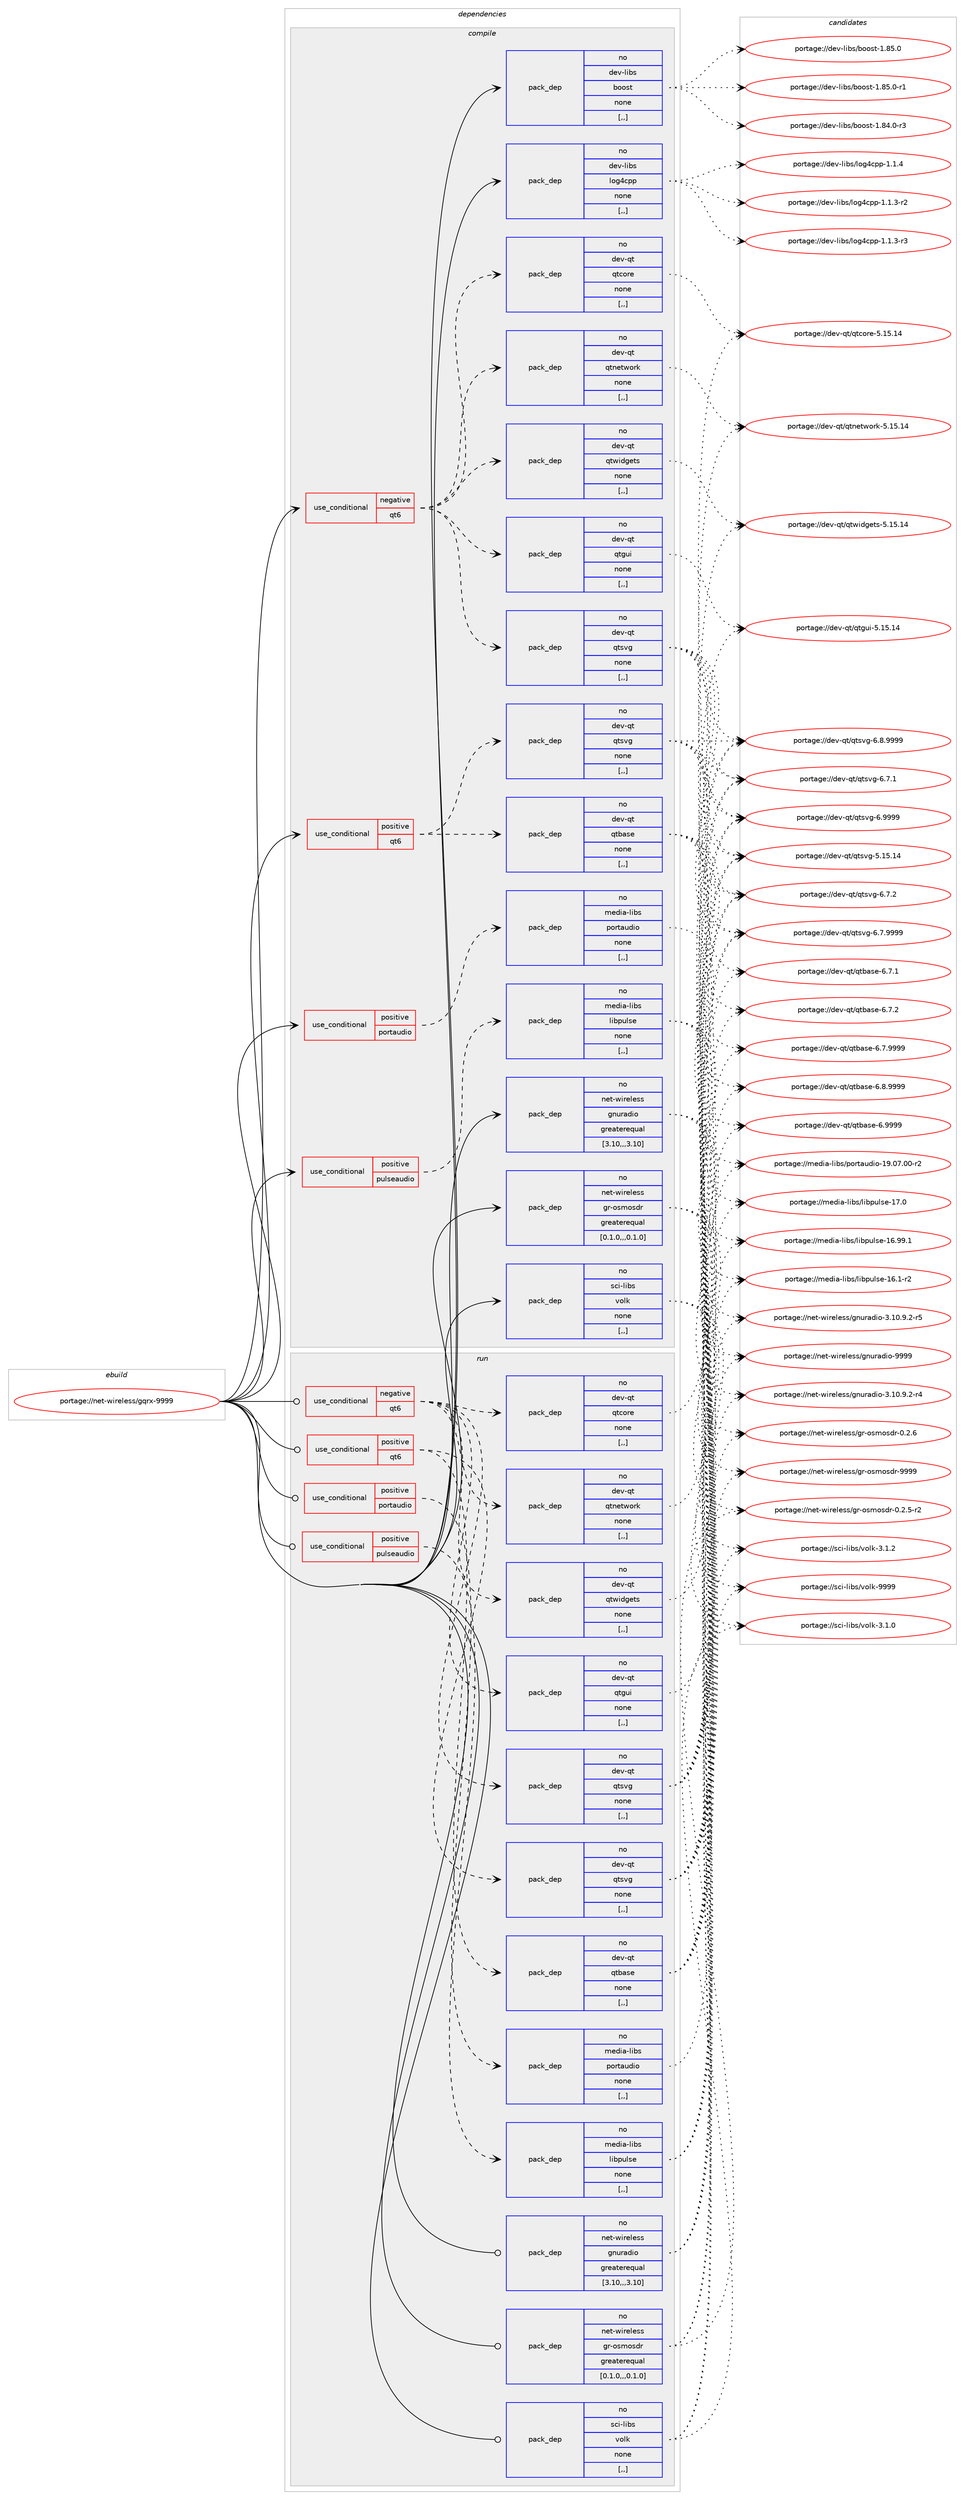 digraph prolog {

# *************
# Graph options
# *************

newrank=true;
concentrate=true;
compound=true;
graph [rankdir=LR,fontname=Helvetica,fontsize=10,ranksep=1.5];#, ranksep=2.5, nodesep=0.2];
edge  [arrowhead=vee];
node  [fontname=Helvetica,fontsize=10];

# **********
# The ebuild
# **********

subgraph cluster_leftcol {
color=gray;
rank=same;
label=<<i>ebuild</i>>;
id [label="portage://net-wireless/gqrx-9999", color=red, width=4, href="../net-wireless/gqrx-9999.svg"];
}

# ****************
# The dependencies
# ****************

subgraph cluster_midcol {
color=gray;
label=<<i>dependencies</i>>;
subgraph cluster_compile {
fillcolor="#eeeeee";
style=filled;
label=<<i>compile</i>>;
subgraph cond100540 {
dependency379922 [label=<<TABLE BORDER="0" CELLBORDER="1" CELLSPACING="0" CELLPADDING="4"><TR><TD ROWSPAN="3" CELLPADDING="10">use_conditional</TD></TR><TR><TD>negative</TD></TR><TR><TD>qt6</TD></TR></TABLE>>, shape=none, color=red];
subgraph pack276640 {
dependency379923 [label=<<TABLE BORDER="0" CELLBORDER="1" CELLSPACING="0" CELLPADDING="4" WIDTH="220"><TR><TD ROWSPAN="6" CELLPADDING="30">pack_dep</TD></TR><TR><TD WIDTH="110">no</TD></TR><TR><TD>dev-qt</TD></TR><TR><TD>qtcore</TD></TR><TR><TD>none</TD></TR><TR><TD>[,,]</TD></TR></TABLE>>, shape=none, color=blue];
}
dependency379922:e -> dependency379923:w [weight=20,style="dashed",arrowhead="vee"];
subgraph pack276641 {
dependency379924 [label=<<TABLE BORDER="0" CELLBORDER="1" CELLSPACING="0" CELLPADDING="4" WIDTH="220"><TR><TD ROWSPAN="6" CELLPADDING="30">pack_dep</TD></TR><TR><TD WIDTH="110">no</TD></TR><TR><TD>dev-qt</TD></TR><TR><TD>qtgui</TD></TR><TR><TD>none</TD></TR><TR><TD>[,,]</TD></TR></TABLE>>, shape=none, color=blue];
}
dependency379922:e -> dependency379924:w [weight=20,style="dashed",arrowhead="vee"];
subgraph pack276642 {
dependency379925 [label=<<TABLE BORDER="0" CELLBORDER="1" CELLSPACING="0" CELLPADDING="4" WIDTH="220"><TR><TD ROWSPAN="6" CELLPADDING="30">pack_dep</TD></TR><TR><TD WIDTH="110">no</TD></TR><TR><TD>dev-qt</TD></TR><TR><TD>qtnetwork</TD></TR><TR><TD>none</TD></TR><TR><TD>[,,]</TD></TR></TABLE>>, shape=none, color=blue];
}
dependency379922:e -> dependency379925:w [weight=20,style="dashed",arrowhead="vee"];
subgraph pack276643 {
dependency379926 [label=<<TABLE BORDER="0" CELLBORDER="1" CELLSPACING="0" CELLPADDING="4" WIDTH="220"><TR><TD ROWSPAN="6" CELLPADDING="30">pack_dep</TD></TR><TR><TD WIDTH="110">no</TD></TR><TR><TD>dev-qt</TD></TR><TR><TD>qtsvg</TD></TR><TR><TD>none</TD></TR><TR><TD>[,,]</TD></TR></TABLE>>, shape=none, color=blue];
}
dependency379922:e -> dependency379926:w [weight=20,style="dashed",arrowhead="vee"];
subgraph pack276644 {
dependency379927 [label=<<TABLE BORDER="0" CELLBORDER="1" CELLSPACING="0" CELLPADDING="4" WIDTH="220"><TR><TD ROWSPAN="6" CELLPADDING="30">pack_dep</TD></TR><TR><TD WIDTH="110">no</TD></TR><TR><TD>dev-qt</TD></TR><TR><TD>qtwidgets</TD></TR><TR><TD>none</TD></TR><TR><TD>[,,]</TD></TR></TABLE>>, shape=none, color=blue];
}
dependency379922:e -> dependency379927:w [weight=20,style="dashed",arrowhead="vee"];
}
id:e -> dependency379922:w [weight=20,style="solid",arrowhead="vee"];
subgraph cond100541 {
dependency379928 [label=<<TABLE BORDER="0" CELLBORDER="1" CELLSPACING="0" CELLPADDING="4"><TR><TD ROWSPAN="3" CELLPADDING="10">use_conditional</TD></TR><TR><TD>positive</TD></TR><TR><TD>portaudio</TD></TR></TABLE>>, shape=none, color=red];
subgraph pack276645 {
dependency379929 [label=<<TABLE BORDER="0" CELLBORDER="1" CELLSPACING="0" CELLPADDING="4" WIDTH="220"><TR><TD ROWSPAN="6" CELLPADDING="30">pack_dep</TD></TR><TR><TD WIDTH="110">no</TD></TR><TR><TD>media-libs</TD></TR><TR><TD>portaudio</TD></TR><TR><TD>none</TD></TR><TR><TD>[,,]</TD></TR></TABLE>>, shape=none, color=blue];
}
dependency379928:e -> dependency379929:w [weight=20,style="dashed",arrowhead="vee"];
}
id:e -> dependency379928:w [weight=20,style="solid",arrowhead="vee"];
subgraph cond100542 {
dependency379930 [label=<<TABLE BORDER="0" CELLBORDER="1" CELLSPACING="0" CELLPADDING="4"><TR><TD ROWSPAN="3" CELLPADDING="10">use_conditional</TD></TR><TR><TD>positive</TD></TR><TR><TD>pulseaudio</TD></TR></TABLE>>, shape=none, color=red];
subgraph pack276646 {
dependency379931 [label=<<TABLE BORDER="0" CELLBORDER="1" CELLSPACING="0" CELLPADDING="4" WIDTH="220"><TR><TD ROWSPAN="6" CELLPADDING="30">pack_dep</TD></TR><TR><TD WIDTH="110">no</TD></TR><TR><TD>media-libs</TD></TR><TR><TD>libpulse</TD></TR><TR><TD>none</TD></TR><TR><TD>[,,]</TD></TR></TABLE>>, shape=none, color=blue];
}
dependency379930:e -> dependency379931:w [weight=20,style="dashed",arrowhead="vee"];
}
id:e -> dependency379930:w [weight=20,style="solid",arrowhead="vee"];
subgraph cond100543 {
dependency379932 [label=<<TABLE BORDER="0" CELLBORDER="1" CELLSPACING="0" CELLPADDING="4"><TR><TD ROWSPAN="3" CELLPADDING="10">use_conditional</TD></TR><TR><TD>positive</TD></TR><TR><TD>qt6</TD></TR></TABLE>>, shape=none, color=red];
subgraph pack276647 {
dependency379933 [label=<<TABLE BORDER="0" CELLBORDER="1" CELLSPACING="0" CELLPADDING="4" WIDTH="220"><TR><TD ROWSPAN="6" CELLPADDING="30">pack_dep</TD></TR><TR><TD WIDTH="110">no</TD></TR><TR><TD>dev-qt</TD></TR><TR><TD>qtbase</TD></TR><TR><TD>none</TD></TR><TR><TD>[,,]</TD></TR></TABLE>>, shape=none, color=blue];
}
dependency379932:e -> dependency379933:w [weight=20,style="dashed",arrowhead="vee"];
subgraph pack276648 {
dependency379934 [label=<<TABLE BORDER="0" CELLBORDER="1" CELLSPACING="0" CELLPADDING="4" WIDTH="220"><TR><TD ROWSPAN="6" CELLPADDING="30">pack_dep</TD></TR><TR><TD WIDTH="110">no</TD></TR><TR><TD>dev-qt</TD></TR><TR><TD>qtsvg</TD></TR><TR><TD>none</TD></TR><TR><TD>[,,]</TD></TR></TABLE>>, shape=none, color=blue];
}
dependency379932:e -> dependency379934:w [weight=20,style="dashed",arrowhead="vee"];
}
id:e -> dependency379932:w [weight=20,style="solid",arrowhead="vee"];
subgraph pack276649 {
dependency379935 [label=<<TABLE BORDER="0" CELLBORDER="1" CELLSPACING="0" CELLPADDING="4" WIDTH="220"><TR><TD ROWSPAN="6" CELLPADDING="30">pack_dep</TD></TR><TR><TD WIDTH="110">no</TD></TR><TR><TD>dev-libs</TD></TR><TR><TD>boost</TD></TR><TR><TD>none</TD></TR><TR><TD>[,,]</TD></TR></TABLE>>, shape=none, color=blue];
}
id:e -> dependency379935:w [weight=20,style="solid",arrowhead="vee"];
subgraph pack276650 {
dependency379936 [label=<<TABLE BORDER="0" CELLBORDER="1" CELLSPACING="0" CELLPADDING="4" WIDTH="220"><TR><TD ROWSPAN="6" CELLPADDING="30">pack_dep</TD></TR><TR><TD WIDTH="110">no</TD></TR><TR><TD>dev-libs</TD></TR><TR><TD>log4cpp</TD></TR><TR><TD>none</TD></TR><TR><TD>[,,]</TD></TR></TABLE>>, shape=none, color=blue];
}
id:e -> dependency379936:w [weight=20,style="solid",arrowhead="vee"];
subgraph pack276651 {
dependency379937 [label=<<TABLE BORDER="0" CELLBORDER="1" CELLSPACING="0" CELLPADDING="4" WIDTH="220"><TR><TD ROWSPAN="6" CELLPADDING="30">pack_dep</TD></TR><TR><TD WIDTH="110">no</TD></TR><TR><TD>net-wireless</TD></TR><TR><TD>gnuradio</TD></TR><TR><TD>greaterequal</TD></TR><TR><TD>[3.10,,,3.10]</TD></TR></TABLE>>, shape=none, color=blue];
}
id:e -> dependency379937:w [weight=20,style="solid",arrowhead="vee"];
subgraph pack276652 {
dependency379938 [label=<<TABLE BORDER="0" CELLBORDER="1" CELLSPACING="0" CELLPADDING="4" WIDTH="220"><TR><TD ROWSPAN="6" CELLPADDING="30">pack_dep</TD></TR><TR><TD WIDTH="110">no</TD></TR><TR><TD>net-wireless</TD></TR><TR><TD>gr-osmosdr</TD></TR><TR><TD>greaterequal</TD></TR><TR><TD>[0.1.0,,,0.1.0]</TD></TR></TABLE>>, shape=none, color=blue];
}
id:e -> dependency379938:w [weight=20,style="solid",arrowhead="vee"];
subgraph pack276653 {
dependency379939 [label=<<TABLE BORDER="0" CELLBORDER="1" CELLSPACING="0" CELLPADDING="4" WIDTH="220"><TR><TD ROWSPAN="6" CELLPADDING="30">pack_dep</TD></TR><TR><TD WIDTH="110">no</TD></TR><TR><TD>sci-libs</TD></TR><TR><TD>volk</TD></TR><TR><TD>none</TD></TR><TR><TD>[,,]</TD></TR></TABLE>>, shape=none, color=blue];
}
id:e -> dependency379939:w [weight=20,style="solid",arrowhead="vee"];
}
subgraph cluster_compileandrun {
fillcolor="#eeeeee";
style=filled;
label=<<i>compile and run</i>>;
}
subgraph cluster_run {
fillcolor="#eeeeee";
style=filled;
label=<<i>run</i>>;
subgraph cond100544 {
dependency379940 [label=<<TABLE BORDER="0" CELLBORDER="1" CELLSPACING="0" CELLPADDING="4"><TR><TD ROWSPAN="3" CELLPADDING="10">use_conditional</TD></TR><TR><TD>negative</TD></TR><TR><TD>qt6</TD></TR></TABLE>>, shape=none, color=red];
subgraph pack276654 {
dependency379941 [label=<<TABLE BORDER="0" CELLBORDER="1" CELLSPACING="0" CELLPADDING="4" WIDTH="220"><TR><TD ROWSPAN="6" CELLPADDING="30">pack_dep</TD></TR><TR><TD WIDTH="110">no</TD></TR><TR><TD>dev-qt</TD></TR><TR><TD>qtcore</TD></TR><TR><TD>none</TD></TR><TR><TD>[,,]</TD></TR></TABLE>>, shape=none, color=blue];
}
dependency379940:e -> dependency379941:w [weight=20,style="dashed",arrowhead="vee"];
subgraph pack276655 {
dependency379942 [label=<<TABLE BORDER="0" CELLBORDER="1" CELLSPACING="0" CELLPADDING="4" WIDTH="220"><TR><TD ROWSPAN="6" CELLPADDING="30">pack_dep</TD></TR><TR><TD WIDTH="110">no</TD></TR><TR><TD>dev-qt</TD></TR><TR><TD>qtgui</TD></TR><TR><TD>none</TD></TR><TR><TD>[,,]</TD></TR></TABLE>>, shape=none, color=blue];
}
dependency379940:e -> dependency379942:w [weight=20,style="dashed",arrowhead="vee"];
subgraph pack276656 {
dependency379943 [label=<<TABLE BORDER="0" CELLBORDER="1" CELLSPACING="0" CELLPADDING="4" WIDTH="220"><TR><TD ROWSPAN="6" CELLPADDING="30">pack_dep</TD></TR><TR><TD WIDTH="110">no</TD></TR><TR><TD>dev-qt</TD></TR><TR><TD>qtnetwork</TD></TR><TR><TD>none</TD></TR><TR><TD>[,,]</TD></TR></TABLE>>, shape=none, color=blue];
}
dependency379940:e -> dependency379943:w [weight=20,style="dashed",arrowhead="vee"];
subgraph pack276657 {
dependency379944 [label=<<TABLE BORDER="0" CELLBORDER="1" CELLSPACING="0" CELLPADDING="4" WIDTH="220"><TR><TD ROWSPAN="6" CELLPADDING="30">pack_dep</TD></TR><TR><TD WIDTH="110">no</TD></TR><TR><TD>dev-qt</TD></TR><TR><TD>qtsvg</TD></TR><TR><TD>none</TD></TR><TR><TD>[,,]</TD></TR></TABLE>>, shape=none, color=blue];
}
dependency379940:e -> dependency379944:w [weight=20,style="dashed",arrowhead="vee"];
subgraph pack276658 {
dependency379945 [label=<<TABLE BORDER="0" CELLBORDER="1" CELLSPACING="0" CELLPADDING="4" WIDTH="220"><TR><TD ROWSPAN="6" CELLPADDING="30">pack_dep</TD></TR><TR><TD WIDTH="110">no</TD></TR><TR><TD>dev-qt</TD></TR><TR><TD>qtwidgets</TD></TR><TR><TD>none</TD></TR><TR><TD>[,,]</TD></TR></TABLE>>, shape=none, color=blue];
}
dependency379940:e -> dependency379945:w [weight=20,style="dashed",arrowhead="vee"];
}
id:e -> dependency379940:w [weight=20,style="solid",arrowhead="odot"];
subgraph cond100545 {
dependency379946 [label=<<TABLE BORDER="0" CELLBORDER="1" CELLSPACING="0" CELLPADDING="4"><TR><TD ROWSPAN="3" CELLPADDING="10">use_conditional</TD></TR><TR><TD>positive</TD></TR><TR><TD>portaudio</TD></TR></TABLE>>, shape=none, color=red];
subgraph pack276659 {
dependency379947 [label=<<TABLE BORDER="0" CELLBORDER="1" CELLSPACING="0" CELLPADDING="4" WIDTH="220"><TR><TD ROWSPAN="6" CELLPADDING="30">pack_dep</TD></TR><TR><TD WIDTH="110">no</TD></TR><TR><TD>media-libs</TD></TR><TR><TD>portaudio</TD></TR><TR><TD>none</TD></TR><TR><TD>[,,]</TD></TR></TABLE>>, shape=none, color=blue];
}
dependency379946:e -> dependency379947:w [weight=20,style="dashed",arrowhead="vee"];
}
id:e -> dependency379946:w [weight=20,style="solid",arrowhead="odot"];
subgraph cond100546 {
dependency379948 [label=<<TABLE BORDER="0" CELLBORDER="1" CELLSPACING="0" CELLPADDING="4"><TR><TD ROWSPAN="3" CELLPADDING="10">use_conditional</TD></TR><TR><TD>positive</TD></TR><TR><TD>pulseaudio</TD></TR></TABLE>>, shape=none, color=red];
subgraph pack276660 {
dependency379949 [label=<<TABLE BORDER="0" CELLBORDER="1" CELLSPACING="0" CELLPADDING="4" WIDTH="220"><TR><TD ROWSPAN="6" CELLPADDING="30">pack_dep</TD></TR><TR><TD WIDTH="110">no</TD></TR><TR><TD>media-libs</TD></TR><TR><TD>libpulse</TD></TR><TR><TD>none</TD></TR><TR><TD>[,,]</TD></TR></TABLE>>, shape=none, color=blue];
}
dependency379948:e -> dependency379949:w [weight=20,style="dashed",arrowhead="vee"];
}
id:e -> dependency379948:w [weight=20,style="solid",arrowhead="odot"];
subgraph cond100547 {
dependency379950 [label=<<TABLE BORDER="0" CELLBORDER="1" CELLSPACING="0" CELLPADDING="4"><TR><TD ROWSPAN="3" CELLPADDING="10">use_conditional</TD></TR><TR><TD>positive</TD></TR><TR><TD>qt6</TD></TR></TABLE>>, shape=none, color=red];
subgraph pack276661 {
dependency379951 [label=<<TABLE BORDER="0" CELLBORDER="1" CELLSPACING="0" CELLPADDING="4" WIDTH="220"><TR><TD ROWSPAN="6" CELLPADDING="30">pack_dep</TD></TR><TR><TD WIDTH="110">no</TD></TR><TR><TD>dev-qt</TD></TR><TR><TD>qtbase</TD></TR><TR><TD>none</TD></TR><TR><TD>[,,]</TD></TR></TABLE>>, shape=none, color=blue];
}
dependency379950:e -> dependency379951:w [weight=20,style="dashed",arrowhead="vee"];
subgraph pack276662 {
dependency379952 [label=<<TABLE BORDER="0" CELLBORDER="1" CELLSPACING="0" CELLPADDING="4" WIDTH="220"><TR><TD ROWSPAN="6" CELLPADDING="30">pack_dep</TD></TR><TR><TD WIDTH="110">no</TD></TR><TR><TD>dev-qt</TD></TR><TR><TD>qtsvg</TD></TR><TR><TD>none</TD></TR><TR><TD>[,,]</TD></TR></TABLE>>, shape=none, color=blue];
}
dependency379950:e -> dependency379952:w [weight=20,style="dashed",arrowhead="vee"];
}
id:e -> dependency379950:w [weight=20,style="solid",arrowhead="odot"];
subgraph pack276663 {
dependency379953 [label=<<TABLE BORDER="0" CELLBORDER="1" CELLSPACING="0" CELLPADDING="4" WIDTH="220"><TR><TD ROWSPAN="6" CELLPADDING="30">pack_dep</TD></TR><TR><TD WIDTH="110">no</TD></TR><TR><TD>net-wireless</TD></TR><TR><TD>gnuradio</TD></TR><TR><TD>greaterequal</TD></TR><TR><TD>[3.10,,,3.10]</TD></TR></TABLE>>, shape=none, color=blue];
}
id:e -> dependency379953:w [weight=20,style="solid",arrowhead="odot"];
subgraph pack276664 {
dependency379954 [label=<<TABLE BORDER="0" CELLBORDER="1" CELLSPACING="0" CELLPADDING="4" WIDTH="220"><TR><TD ROWSPAN="6" CELLPADDING="30">pack_dep</TD></TR><TR><TD WIDTH="110">no</TD></TR><TR><TD>net-wireless</TD></TR><TR><TD>gr-osmosdr</TD></TR><TR><TD>greaterequal</TD></TR><TR><TD>[0.1.0,,,0.1.0]</TD></TR></TABLE>>, shape=none, color=blue];
}
id:e -> dependency379954:w [weight=20,style="solid",arrowhead="odot"];
subgraph pack276665 {
dependency379955 [label=<<TABLE BORDER="0" CELLBORDER="1" CELLSPACING="0" CELLPADDING="4" WIDTH="220"><TR><TD ROWSPAN="6" CELLPADDING="30">pack_dep</TD></TR><TR><TD WIDTH="110">no</TD></TR><TR><TD>sci-libs</TD></TR><TR><TD>volk</TD></TR><TR><TD>none</TD></TR><TR><TD>[,,]</TD></TR></TABLE>>, shape=none, color=blue];
}
id:e -> dependency379955:w [weight=20,style="solid",arrowhead="odot"];
}
}

# **************
# The candidates
# **************

subgraph cluster_choices {
rank=same;
color=gray;
label=<<i>candidates</i>>;

subgraph choice276640 {
color=black;
nodesep=1;
choice1001011184511311647113116991111141014553464953464952 [label="portage://dev-qt/qtcore-5.15.14", color=red, width=4,href="../dev-qt/qtcore-5.15.14.svg"];
dependency379923:e -> choice1001011184511311647113116991111141014553464953464952:w [style=dotted,weight="100"];
}
subgraph choice276641 {
color=black;
nodesep=1;
choice10010111845113116471131161031171054553464953464952 [label="portage://dev-qt/qtgui-5.15.14", color=red, width=4,href="../dev-qt/qtgui-5.15.14.svg"];
dependency379924:e -> choice10010111845113116471131161031171054553464953464952:w [style=dotted,weight="100"];
}
subgraph choice276642 {
color=black;
nodesep=1;
choice10010111845113116471131161101011161191111141074553464953464952 [label="portage://dev-qt/qtnetwork-5.15.14", color=red, width=4,href="../dev-qt/qtnetwork-5.15.14.svg"];
dependency379925:e -> choice10010111845113116471131161101011161191111141074553464953464952:w [style=dotted,weight="100"];
}
subgraph choice276643 {
color=black;
nodesep=1;
choice10010111845113116471131161151181034553464953464952 [label="portage://dev-qt/qtsvg-5.15.14", color=red, width=4,href="../dev-qt/qtsvg-5.15.14.svg"];
choice1001011184511311647113116115118103455446554649 [label="portage://dev-qt/qtsvg-6.7.1", color=red, width=4,href="../dev-qt/qtsvg-6.7.1.svg"];
choice1001011184511311647113116115118103455446554650 [label="portage://dev-qt/qtsvg-6.7.2", color=red, width=4,href="../dev-qt/qtsvg-6.7.2.svg"];
choice1001011184511311647113116115118103455446554657575757 [label="portage://dev-qt/qtsvg-6.7.9999", color=red, width=4,href="../dev-qt/qtsvg-6.7.9999.svg"];
choice1001011184511311647113116115118103455446564657575757 [label="portage://dev-qt/qtsvg-6.8.9999", color=red, width=4,href="../dev-qt/qtsvg-6.8.9999.svg"];
choice100101118451131164711311611511810345544657575757 [label="portage://dev-qt/qtsvg-6.9999", color=red, width=4,href="../dev-qt/qtsvg-6.9999.svg"];
dependency379926:e -> choice10010111845113116471131161151181034553464953464952:w [style=dotted,weight="100"];
dependency379926:e -> choice1001011184511311647113116115118103455446554649:w [style=dotted,weight="100"];
dependency379926:e -> choice1001011184511311647113116115118103455446554650:w [style=dotted,weight="100"];
dependency379926:e -> choice1001011184511311647113116115118103455446554657575757:w [style=dotted,weight="100"];
dependency379926:e -> choice1001011184511311647113116115118103455446564657575757:w [style=dotted,weight="100"];
dependency379926:e -> choice100101118451131164711311611511810345544657575757:w [style=dotted,weight="100"];
}
subgraph choice276644 {
color=black;
nodesep=1;
choice10010111845113116471131161191051001031011161154553464953464952 [label="portage://dev-qt/qtwidgets-5.15.14", color=red, width=4,href="../dev-qt/qtwidgets-5.15.14.svg"];
dependency379927:e -> choice10010111845113116471131161191051001031011161154553464953464952:w [style=dotted,weight="100"];
}
subgraph choice276645 {
color=black;
nodesep=1;
choice10910110010597451081059811547112111114116971171001051114549574648554648484511450 [label="portage://media-libs/portaudio-19.07.00-r2", color=red, width=4,href="../media-libs/portaudio-19.07.00-r2.svg"];
dependency379929:e -> choice10910110010597451081059811547112111114116971171001051114549574648554648484511450:w [style=dotted,weight="100"];
}
subgraph choice276646 {
color=black;
nodesep=1;
choice109101100105974510810598115471081059811211710811510145495446494511450 [label="portage://media-libs/libpulse-16.1-r2", color=red, width=4,href="../media-libs/libpulse-16.1-r2.svg"];
choice10910110010597451081059811547108105981121171081151014549544657574649 [label="portage://media-libs/libpulse-16.99.1", color=red, width=4,href="../media-libs/libpulse-16.99.1.svg"];
choice10910110010597451081059811547108105981121171081151014549554648 [label="portage://media-libs/libpulse-17.0", color=red, width=4,href="../media-libs/libpulse-17.0.svg"];
dependency379931:e -> choice109101100105974510810598115471081059811211710811510145495446494511450:w [style=dotted,weight="100"];
dependency379931:e -> choice10910110010597451081059811547108105981121171081151014549544657574649:w [style=dotted,weight="100"];
dependency379931:e -> choice10910110010597451081059811547108105981121171081151014549554648:w [style=dotted,weight="100"];
}
subgraph choice276647 {
color=black;
nodesep=1;
choice10010111845113116471131169897115101455446554649 [label="portage://dev-qt/qtbase-6.7.1", color=red, width=4,href="../dev-qt/qtbase-6.7.1.svg"];
choice10010111845113116471131169897115101455446554650 [label="portage://dev-qt/qtbase-6.7.2", color=red, width=4,href="../dev-qt/qtbase-6.7.2.svg"];
choice10010111845113116471131169897115101455446554657575757 [label="portage://dev-qt/qtbase-6.7.9999", color=red, width=4,href="../dev-qt/qtbase-6.7.9999.svg"];
choice10010111845113116471131169897115101455446564657575757 [label="portage://dev-qt/qtbase-6.8.9999", color=red, width=4,href="../dev-qt/qtbase-6.8.9999.svg"];
choice1001011184511311647113116989711510145544657575757 [label="portage://dev-qt/qtbase-6.9999", color=red, width=4,href="../dev-qt/qtbase-6.9999.svg"];
dependency379933:e -> choice10010111845113116471131169897115101455446554649:w [style=dotted,weight="100"];
dependency379933:e -> choice10010111845113116471131169897115101455446554650:w [style=dotted,weight="100"];
dependency379933:e -> choice10010111845113116471131169897115101455446554657575757:w [style=dotted,weight="100"];
dependency379933:e -> choice10010111845113116471131169897115101455446564657575757:w [style=dotted,weight="100"];
dependency379933:e -> choice1001011184511311647113116989711510145544657575757:w [style=dotted,weight="100"];
}
subgraph choice276648 {
color=black;
nodesep=1;
choice10010111845113116471131161151181034553464953464952 [label="portage://dev-qt/qtsvg-5.15.14", color=red, width=4,href="../dev-qt/qtsvg-5.15.14.svg"];
choice1001011184511311647113116115118103455446554649 [label="portage://dev-qt/qtsvg-6.7.1", color=red, width=4,href="../dev-qt/qtsvg-6.7.1.svg"];
choice1001011184511311647113116115118103455446554650 [label="portage://dev-qt/qtsvg-6.7.2", color=red, width=4,href="../dev-qt/qtsvg-6.7.2.svg"];
choice1001011184511311647113116115118103455446554657575757 [label="portage://dev-qt/qtsvg-6.7.9999", color=red, width=4,href="../dev-qt/qtsvg-6.7.9999.svg"];
choice1001011184511311647113116115118103455446564657575757 [label="portage://dev-qt/qtsvg-6.8.9999", color=red, width=4,href="../dev-qt/qtsvg-6.8.9999.svg"];
choice100101118451131164711311611511810345544657575757 [label="portage://dev-qt/qtsvg-6.9999", color=red, width=4,href="../dev-qt/qtsvg-6.9999.svg"];
dependency379934:e -> choice10010111845113116471131161151181034553464953464952:w [style=dotted,weight="100"];
dependency379934:e -> choice1001011184511311647113116115118103455446554649:w [style=dotted,weight="100"];
dependency379934:e -> choice1001011184511311647113116115118103455446554650:w [style=dotted,weight="100"];
dependency379934:e -> choice1001011184511311647113116115118103455446554657575757:w [style=dotted,weight="100"];
dependency379934:e -> choice1001011184511311647113116115118103455446564657575757:w [style=dotted,weight="100"];
dependency379934:e -> choice100101118451131164711311611511810345544657575757:w [style=dotted,weight="100"];
}
subgraph choice276649 {
color=black;
nodesep=1;
choice10010111845108105981154798111111115116454946565246484511451 [label="portage://dev-libs/boost-1.84.0-r3", color=red, width=4,href="../dev-libs/boost-1.84.0-r3.svg"];
choice1001011184510810598115479811111111511645494656534648 [label="portage://dev-libs/boost-1.85.0", color=red, width=4,href="../dev-libs/boost-1.85.0.svg"];
choice10010111845108105981154798111111115116454946565346484511449 [label="portage://dev-libs/boost-1.85.0-r1", color=red, width=4,href="../dev-libs/boost-1.85.0-r1.svg"];
dependency379935:e -> choice10010111845108105981154798111111115116454946565246484511451:w [style=dotted,weight="100"];
dependency379935:e -> choice1001011184510810598115479811111111511645494656534648:w [style=dotted,weight="100"];
dependency379935:e -> choice10010111845108105981154798111111115116454946565346484511449:w [style=dotted,weight="100"];
}
subgraph choice276650 {
color=black;
nodesep=1;
choice10010111845108105981154710811110352991121124549464946514511450 [label="portage://dev-libs/log4cpp-1.1.3-r2", color=red, width=4,href="../dev-libs/log4cpp-1.1.3-r2.svg"];
choice10010111845108105981154710811110352991121124549464946514511451 [label="portage://dev-libs/log4cpp-1.1.3-r3", color=red, width=4,href="../dev-libs/log4cpp-1.1.3-r3.svg"];
choice1001011184510810598115471081111035299112112454946494652 [label="portage://dev-libs/log4cpp-1.1.4", color=red, width=4,href="../dev-libs/log4cpp-1.1.4.svg"];
dependency379936:e -> choice10010111845108105981154710811110352991121124549464946514511450:w [style=dotted,weight="100"];
dependency379936:e -> choice10010111845108105981154710811110352991121124549464946514511451:w [style=dotted,weight="100"];
dependency379936:e -> choice1001011184510810598115471081111035299112112454946494652:w [style=dotted,weight="100"];
}
subgraph choice276651 {
color=black;
nodesep=1;
choice1101011164511910511410110810111511547103110117114971001051114551464948465746504511452 [label="portage://net-wireless/gnuradio-3.10.9.2-r4", color=red, width=4,href="../net-wireless/gnuradio-3.10.9.2-r4.svg"];
choice1101011164511910511410110810111511547103110117114971001051114551464948465746504511453 [label="portage://net-wireless/gnuradio-3.10.9.2-r5", color=red, width=4,href="../net-wireless/gnuradio-3.10.9.2-r5.svg"];
choice1101011164511910511410110810111511547103110117114971001051114557575757 [label="portage://net-wireless/gnuradio-9999", color=red, width=4,href="../net-wireless/gnuradio-9999.svg"];
dependency379937:e -> choice1101011164511910511410110810111511547103110117114971001051114551464948465746504511452:w [style=dotted,weight="100"];
dependency379937:e -> choice1101011164511910511410110810111511547103110117114971001051114551464948465746504511453:w [style=dotted,weight="100"];
dependency379937:e -> choice1101011164511910511410110810111511547103110117114971001051114557575757:w [style=dotted,weight="100"];
}
subgraph choice276652 {
color=black;
nodesep=1;
choice1101011164511910511410110810111511547103114451111151091111151001144548465046534511450 [label="portage://net-wireless/gr-osmosdr-0.2.5-r2", color=red, width=4,href="../net-wireless/gr-osmosdr-0.2.5-r2.svg"];
choice110101116451191051141011081011151154710311445111115109111115100114454846504654 [label="portage://net-wireless/gr-osmosdr-0.2.6", color=red, width=4,href="../net-wireless/gr-osmosdr-0.2.6.svg"];
choice1101011164511910511410110810111511547103114451111151091111151001144557575757 [label="portage://net-wireless/gr-osmosdr-9999", color=red, width=4,href="../net-wireless/gr-osmosdr-9999.svg"];
dependency379938:e -> choice1101011164511910511410110810111511547103114451111151091111151001144548465046534511450:w [style=dotted,weight="100"];
dependency379938:e -> choice110101116451191051141011081011151154710311445111115109111115100114454846504654:w [style=dotted,weight="100"];
dependency379938:e -> choice1101011164511910511410110810111511547103114451111151091111151001144557575757:w [style=dotted,weight="100"];
}
subgraph choice276653 {
color=black;
nodesep=1;
choice11599105451081059811547118111108107455146494648 [label="portage://sci-libs/volk-3.1.0", color=red, width=4,href="../sci-libs/volk-3.1.0.svg"];
choice11599105451081059811547118111108107455146494650 [label="portage://sci-libs/volk-3.1.2", color=red, width=4,href="../sci-libs/volk-3.1.2.svg"];
choice115991054510810598115471181111081074557575757 [label="portage://sci-libs/volk-9999", color=red, width=4,href="../sci-libs/volk-9999.svg"];
dependency379939:e -> choice11599105451081059811547118111108107455146494648:w [style=dotted,weight="100"];
dependency379939:e -> choice11599105451081059811547118111108107455146494650:w [style=dotted,weight="100"];
dependency379939:e -> choice115991054510810598115471181111081074557575757:w [style=dotted,weight="100"];
}
subgraph choice276654 {
color=black;
nodesep=1;
choice1001011184511311647113116991111141014553464953464952 [label="portage://dev-qt/qtcore-5.15.14", color=red, width=4,href="../dev-qt/qtcore-5.15.14.svg"];
dependency379941:e -> choice1001011184511311647113116991111141014553464953464952:w [style=dotted,weight="100"];
}
subgraph choice276655 {
color=black;
nodesep=1;
choice10010111845113116471131161031171054553464953464952 [label="portage://dev-qt/qtgui-5.15.14", color=red, width=4,href="../dev-qt/qtgui-5.15.14.svg"];
dependency379942:e -> choice10010111845113116471131161031171054553464953464952:w [style=dotted,weight="100"];
}
subgraph choice276656 {
color=black;
nodesep=1;
choice10010111845113116471131161101011161191111141074553464953464952 [label="portage://dev-qt/qtnetwork-5.15.14", color=red, width=4,href="../dev-qt/qtnetwork-5.15.14.svg"];
dependency379943:e -> choice10010111845113116471131161101011161191111141074553464953464952:w [style=dotted,weight="100"];
}
subgraph choice276657 {
color=black;
nodesep=1;
choice10010111845113116471131161151181034553464953464952 [label="portage://dev-qt/qtsvg-5.15.14", color=red, width=4,href="../dev-qt/qtsvg-5.15.14.svg"];
choice1001011184511311647113116115118103455446554649 [label="portage://dev-qt/qtsvg-6.7.1", color=red, width=4,href="../dev-qt/qtsvg-6.7.1.svg"];
choice1001011184511311647113116115118103455446554650 [label="portage://dev-qt/qtsvg-6.7.2", color=red, width=4,href="../dev-qt/qtsvg-6.7.2.svg"];
choice1001011184511311647113116115118103455446554657575757 [label="portage://dev-qt/qtsvg-6.7.9999", color=red, width=4,href="../dev-qt/qtsvg-6.7.9999.svg"];
choice1001011184511311647113116115118103455446564657575757 [label="portage://dev-qt/qtsvg-6.8.9999", color=red, width=4,href="../dev-qt/qtsvg-6.8.9999.svg"];
choice100101118451131164711311611511810345544657575757 [label="portage://dev-qt/qtsvg-6.9999", color=red, width=4,href="../dev-qt/qtsvg-6.9999.svg"];
dependency379944:e -> choice10010111845113116471131161151181034553464953464952:w [style=dotted,weight="100"];
dependency379944:e -> choice1001011184511311647113116115118103455446554649:w [style=dotted,weight="100"];
dependency379944:e -> choice1001011184511311647113116115118103455446554650:w [style=dotted,weight="100"];
dependency379944:e -> choice1001011184511311647113116115118103455446554657575757:w [style=dotted,weight="100"];
dependency379944:e -> choice1001011184511311647113116115118103455446564657575757:w [style=dotted,weight="100"];
dependency379944:e -> choice100101118451131164711311611511810345544657575757:w [style=dotted,weight="100"];
}
subgraph choice276658 {
color=black;
nodesep=1;
choice10010111845113116471131161191051001031011161154553464953464952 [label="portage://dev-qt/qtwidgets-5.15.14", color=red, width=4,href="../dev-qt/qtwidgets-5.15.14.svg"];
dependency379945:e -> choice10010111845113116471131161191051001031011161154553464953464952:w [style=dotted,weight="100"];
}
subgraph choice276659 {
color=black;
nodesep=1;
choice10910110010597451081059811547112111114116971171001051114549574648554648484511450 [label="portage://media-libs/portaudio-19.07.00-r2", color=red, width=4,href="../media-libs/portaudio-19.07.00-r2.svg"];
dependency379947:e -> choice10910110010597451081059811547112111114116971171001051114549574648554648484511450:w [style=dotted,weight="100"];
}
subgraph choice276660 {
color=black;
nodesep=1;
choice109101100105974510810598115471081059811211710811510145495446494511450 [label="portage://media-libs/libpulse-16.1-r2", color=red, width=4,href="../media-libs/libpulse-16.1-r2.svg"];
choice10910110010597451081059811547108105981121171081151014549544657574649 [label="portage://media-libs/libpulse-16.99.1", color=red, width=4,href="../media-libs/libpulse-16.99.1.svg"];
choice10910110010597451081059811547108105981121171081151014549554648 [label="portage://media-libs/libpulse-17.0", color=red, width=4,href="../media-libs/libpulse-17.0.svg"];
dependency379949:e -> choice109101100105974510810598115471081059811211710811510145495446494511450:w [style=dotted,weight="100"];
dependency379949:e -> choice10910110010597451081059811547108105981121171081151014549544657574649:w [style=dotted,weight="100"];
dependency379949:e -> choice10910110010597451081059811547108105981121171081151014549554648:w [style=dotted,weight="100"];
}
subgraph choice276661 {
color=black;
nodesep=1;
choice10010111845113116471131169897115101455446554649 [label="portage://dev-qt/qtbase-6.7.1", color=red, width=4,href="../dev-qt/qtbase-6.7.1.svg"];
choice10010111845113116471131169897115101455446554650 [label="portage://dev-qt/qtbase-6.7.2", color=red, width=4,href="../dev-qt/qtbase-6.7.2.svg"];
choice10010111845113116471131169897115101455446554657575757 [label="portage://dev-qt/qtbase-6.7.9999", color=red, width=4,href="../dev-qt/qtbase-6.7.9999.svg"];
choice10010111845113116471131169897115101455446564657575757 [label="portage://dev-qt/qtbase-6.8.9999", color=red, width=4,href="../dev-qt/qtbase-6.8.9999.svg"];
choice1001011184511311647113116989711510145544657575757 [label="portage://dev-qt/qtbase-6.9999", color=red, width=4,href="../dev-qt/qtbase-6.9999.svg"];
dependency379951:e -> choice10010111845113116471131169897115101455446554649:w [style=dotted,weight="100"];
dependency379951:e -> choice10010111845113116471131169897115101455446554650:w [style=dotted,weight="100"];
dependency379951:e -> choice10010111845113116471131169897115101455446554657575757:w [style=dotted,weight="100"];
dependency379951:e -> choice10010111845113116471131169897115101455446564657575757:w [style=dotted,weight="100"];
dependency379951:e -> choice1001011184511311647113116989711510145544657575757:w [style=dotted,weight="100"];
}
subgraph choice276662 {
color=black;
nodesep=1;
choice10010111845113116471131161151181034553464953464952 [label="portage://dev-qt/qtsvg-5.15.14", color=red, width=4,href="../dev-qt/qtsvg-5.15.14.svg"];
choice1001011184511311647113116115118103455446554649 [label="portage://dev-qt/qtsvg-6.7.1", color=red, width=4,href="../dev-qt/qtsvg-6.7.1.svg"];
choice1001011184511311647113116115118103455446554650 [label="portage://dev-qt/qtsvg-6.7.2", color=red, width=4,href="../dev-qt/qtsvg-6.7.2.svg"];
choice1001011184511311647113116115118103455446554657575757 [label="portage://dev-qt/qtsvg-6.7.9999", color=red, width=4,href="../dev-qt/qtsvg-6.7.9999.svg"];
choice1001011184511311647113116115118103455446564657575757 [label="portage://dev-qt/qtsvg-6.8.9999", color=red, width=4,href="../dev-qt/qtsvg-6.8.9999.svg"];
choice100101118451131164711311611511810345544657575757 [label="portage://dev-qt/qtsvg-6.9999", color=red, width=4,href="../dev-qt/qtsvg-6.9999.svg"];
dependency379952:e -> choice10010111845113116471131161151181034553464953464952:w [style=dotted,weight="100"];
dependency379952:e -> choice1001011184511311647113116115118103455446554649:w [style=dotted,weight="100"];
dependency379952:e -> choice1001011184511311647113116115118103455446554650:w [style=dotted,weight="100"];
dependency379952:e -> choice1001011184511311647113116115118103455446554657575757:w [style=dotted,weight="100"];
dependency379952:e -> choice1001011184511311647113116115118103455446564657575757:w [style=dotted,weight="100"];
dependency379952:e -> choice100101118451131164711311611511810345544657575757:w [style=dotted,weight="100"];
}
subgraph choice276663 {
color=black;
nodesep=1;
choice1101011164511910511410110810111511547103110117114971001051114551464948465746504511452 [label="portage://net-wireless/gnuradio-3.10.9.2-r4", color=red, width=4,href="../net-wireless/gnuradio-3.10.9.2-r4.svg"];
choice1101011164511910511410110810111511547103110117114971001051114551464948465746504511453 [label="portage://net-wireless/gnuradio-3.10.9.2-r5", color=red, width=4,href="../net-wireless/gnuradio-3.10.9.2-r5.svg"];
choice1101011164511910511410110810111511547103110117114971001051114557575757 [label="portage://net-wireless/gnuradio-9999", color=red, width=4,href="../net-wireless/gnuradio-9999.svg"];
dependency379953:e -> choice1101011164511910511410110810111511547103110117114971001051114551464948465746504511452:w [style=dotted,weight="100"];
dependency379953:e -> choice1101011164511910511410110810111511547103110117114971001051114551464948465746504511453:w [style=dotted,weight="100"];
dependency379953:e -> choice1101011164511910511410110810111511547103110117114971001051114557575757:w [style=dotted,weight="100"];
}
subgraph choice276664 {
color=black;
nodesep=1;
choice1101011164511910511410110810111511547103114451111151091111151001144548465046534511450 [label="portage://net-wireless/gr-osmosdr-0.2.5-r2", color=red, width=4,href="../net-wireless/gr-osmosdr-0.2.5-r2.svg"];
choice110101116451191051141011081011151154710311445111115109111115100114454846504654 [label="portage://net-wireless/gr-osmosdr-0.2.6", color=red, width=4,href="../net-wireless/gr-osmosdr-0.2.6.svg"];
choice1101011164511910511410110810111511547103114451111151091111151001144557575757 [label="portage://net-wireless/gr-osmosdr-9999", color=red, width=4,href="../net-wireless/gr-osmosdr-9999.svg"];
dependency379954:e -> choice1101011164511910511410110810111511547103114451111151091111151001144548465046534511450:w [style=dotted,weight="100"];
dependency379954:e -> choice110101116451191051141011081011151154710311445111115109111115100114454846504654:w [style=dotted,weight="100"];
dependency379954:e -> choice1101011164511910511410110810111511547103114451111151091111151001144557575757:w [style=dotted,weight="100"];
}
subgraph choice276665 {
color=black;
nodesep=1;
choice11599105451081059811547118111108107455146494648 [label="portage://sci-libs/volk-3.1.0", color=red, width=4,href="../sci-libs/volk-3.1.0.svg"];
choice11599105451081059811547118111108107455146494650 [label="portage://sci-libs/volk-3.1.2", color=red, width=4,href="../sci-libs/volk-3.1.2.svg"];
choice115991054510810598115471181111081074557575757 [label="portage://sci-libs/volk-9999", color=red, width=4,href="../sci-libs/volk-9999.svg"];
dependency379955:e -> choice11599105451081059811547118111108107455146494648:w [style=dotted,weight="100"];
dependency379955:e -> choice11599105451081059811547118111108107455146494650:w [style=dotted,weight="100"];
dependency379955:e -> choice115991054510810598115471181111081074557575757:w [style=dotted,weight="100"];
}
}

}
